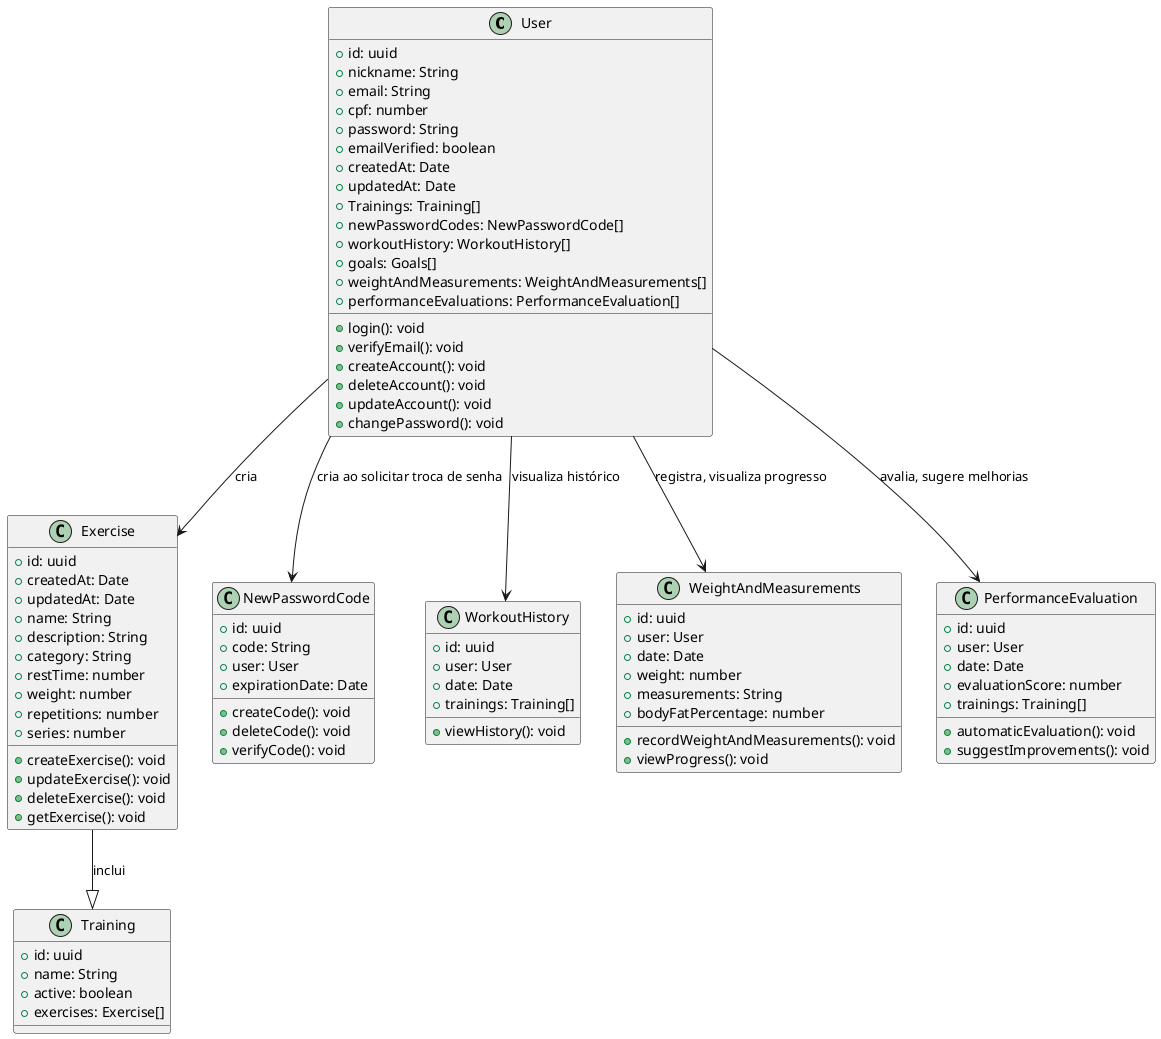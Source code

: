 @startuml

class User {
  + id: uuid
  + nickname: String
  + email: String
  + cpf: number
  + password: String
  + emailVerified: boolean
  + createdAt: Date
  + updatedAt: Date
  + login(): void
  + verifyEmail(): void
  + createAccount(): void
  + deleteAccount(): void
  + updateAccount(): void
  + changePassword(): void
  + Trainings: Training[]
  + newPasswordCodes: NewPasswordCode[]
  + workoutHistory: WorkoutHistory[] 
  + goals: Goals[]
  + weightAndMeasurements: WeightAndMeasurements[] 
  + performanceEvaluations: PerformanceEvaluation[]
}

class Exercise {
  + id: uuid
  + createdAt: Date
  + updatedAt: Date
  + name: String
  + description: String
  + category: String
  + restTime: number
  + weight: number
  + repetitions: number
  + series: number
  + createExercise(): void
  + updateExercise(): void
  + deleteExercise(): void
  + getExercise(): void
}

class Training {
  + id: uuid
  + name: String
  + active: boolean
  + exercises: Exercise[]
}

class NewPasswordCode {
    + id: uuid
    + code: String
    + user: User
    + expirationDate: Date
    + createCode(): void
    + deleteCode(): void
    + verifyCode(): void
}

class WorkoutHistory {
    + id: uuid
    + user: User
    + date: Date
    + viewHistory(): void
    + trainings: Training[]
}

class WeightAndMeasurements {
    + id: uuid
    + user: User
    + date: Date
    + weight: number
    + measurements: String
    + bodyFatPercentage: number
    + recordWeightAndMeasurements(): void
    + viewProgress(): void
}

class PerformanceEvaluation {
    + id: uuid
    + user: User
    + date: Date
    + evaluationScore: number
    + automaticEvaluation(): void
    + suggestImprovements(): void
    + trainings: Training[]
}

User --> Exercise : cria
User --> NewPasswordCode : cria ao solicitar troca de senha 
User --> WorkoutHistory : visualiza histórico
User --> WeightAndMeasurements : registra, visualiza progresso
User --> PerformanceEvaluation : avalia, sugere melhorias
Exercise --|> Training : inclui

@enduml